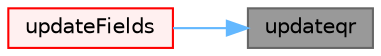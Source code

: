 digraph "updateqr"
{
 // LATEX_PDF_SIZE
  bgcolor="transparent";
  edge [fontname=Helvetica,fontsize=10,labelfontname=Helvetica,labelfontsize=10];
  node [fontname=Helvetica,fontsize=10,shape=box,height=0.2,width=0.4];
  rankdir="RL";
  Node1 [id="Node000001",label="updateqr",height=0.2,width=0.4,color="gray40", fillcolor="grey60", style="filled", fontcolor="black",tooltip=" "];
  Node1 -> Node2 [id="edge1_Node000001_Node000002",dir="back",color="steelblue1",style="solid",tooltip=" "];
  Node2 [id="Node000002",label="updateFields",height=0.2,width=0.4,color="red", fillcolor="#FFF0F0", style="filled",URL="$classFoam_1_1regionModels_1_1pyrolysisModels_1_1reactingOneDim.html#aa1ae41ebd7f9d7d95ff41f69045699d5",tooltip=" "];
}
